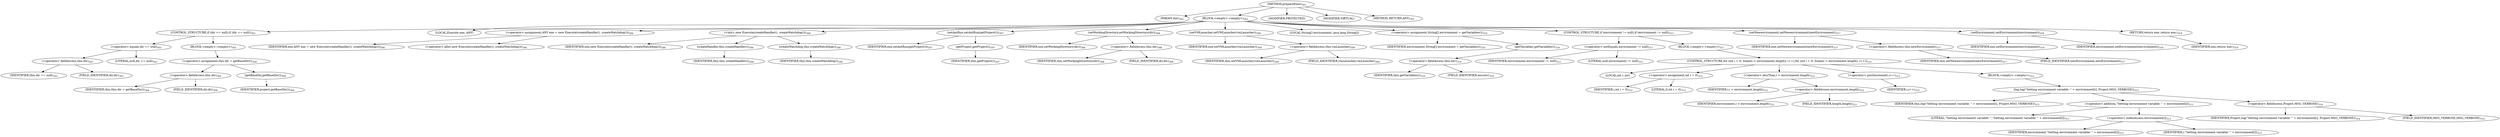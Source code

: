 digraph "prepareExec" {  
"484" [label = <(METHOD,prepareExec)<SUB>301</SUB>> ]
"31" [label = <(PARAM,this)<SUB>301</SUB>> ]
"485" [label = <(BLOCK,&lt;empty&gt;,&lt;empty&gt;)<SUB>301</SUB>> ]
"486" [label = <(CONTROL_STRUCTURE,if (dir == null),if (dir == null))<SUB>303</SUB>> ]
"487" [label = <(&lt;operator&gt;.equals,dir == null)<SUB>303</SUB>> ]
"488" [label = <(&lt;operator&gt;.fieldAccess,this.dir)<SUB>303</SUB>> ]
"489" [label = <(IDENTIFIER,this,dir == null)<SUB>303</SUB>> ]
"490" [label = <(FIELD_IDENTIFIER,dir,dir)<SUB>303</SUB>> ]
"491" [label = <(LITERAL,null,dir == null)<SUB>303</SUB>> ]
"492" [label = <(BLOCK,&lt;empty&gt;,&lt;empty&gt;)<SUB>303</SUB>> ]
"493" [label = <(&lt;operator&gt;.assignment,this.dir = getBaseDir())<SUB>304</SUB>> ]
"494" [label = <(&lt;operator&gt;.fieldAccess,this.dir)<SUB>304</SUB>> ]
"495" [label = <(IDENTIFIER,this,this.dir = getBaseDir())<SUB>304</SUB>> ]
"496" [label = <(FIELD_IDENTIFIER,dir,dir)<SUB>304</SUB>> ]
"497" [label = <(getBaseDir,getBaseDir())<SUB>304</SUB>> ]
"498" [label = <(IDENTIFIER,project,getBaseDir())<SUB>304</SUB>> ]
"34" [label = <(LOCAL,Execute exe: ANY)> ]
"499" [label = <(&lt;operator&gt;.assignment,ANY exe = new Execute(createHandler(), createWatchdog()))<SUB>306</SUB>> ]
"500" [label = <(IDENTIFIER,exe,ANY exe = new Execute(createHandler(), createWatchdog()))<SUB>306</SUB>> ]
"501" [label = <(&lt;operator&gt;.alloc,new Execute(createHandler(), createWatchdog()))<SUB>306</SUB>> ]
"502" [label = <(&lt;init&gt;,new Execute(createHandler(), createWatchdog()))<SUB>306</SUB>> ]
"33" [label = <(IDENTIFIER,exe,new Execute(createHandler(), createWatchdog()))<SUB>306</SUB>> ]
"503" [label = <(createHandler,this.createHandler())<SUB>306</SUB>> ]
"30" [label = <(IDENTIFIER,this,this.createHandler())<SUB>306</SUB>> ]
"504" [label = <(createWatchdog,this.createWatchdog())<SUB>306</SUB>> ]
"32" [label = <(IDENTIFIER,this,this.createWatchdog())<SUB>306</SUB>> ]
"505" [label = <(setAntRun,setAntRun(getProject()))<SUB>307</SUB>> ]
"506" [label = <(IDENTIFIER,exe,setAntRun(getProject()))<SUB>307</SUB>> ]
"507" [label = <(getProject,getProject())<SUB>307</SUB>> ]
"35" [label = <(IDENTIFIER,this,getProject())<SUB>307</SUB>> ]
"508" [label = <(setWorkingDirectory,setWorkingDirectory(dir))<SUB>308</SUB>> ]
"509" [label = <(IDENTIFIER,exe,setWorkingDirectory(dir))<SUB>308</SUB>> ]
"510" [label = <(&lt;operator&gt;.fieldAccess,this.dir)<SUB>308</SUB>> ]
"511" [label = <(IDENTIFIER,this,setWorkingDirectory(dir))<SUB>308</SUB>> ]
"512" [label = <(FIELD_IDENTIFIER,dir,dir)<SUB>308</SUB>> ]
"513" [label = <(setVMLauncher,setVMLauncher(vmLauncher))<SUB>309</SUB>> ]
"514" [label = <(IDENTIFIER,exe,setVMLauncher(vmLauncher))<SUB>309</SUB>> ]
"515" [label = <(&lt;operator&gt;.fieldAccess,this.vmLauncher)<SUB>309</SUB>> ]
"516" [label = <(IDENTIFIER,this,setVMLauncher(vmLauncher))<SUB>309</SUB>> ]
"517" [label = <(FIELD_IDENTIFIER,vmLauncher,vmLauncher)<SUB>309</SUB>> ]
"518" [label = <(LOCAL,String[] environment: java.lang.String[])> ]
"519" [label = <(&lt;operator&gt;.assignment,String[] environment = getVariables())<SUB>310</SUB>> ]
"520" [label = <(IDENTIFIER,environment,String[] environment = getVariables())<SUB>310</SUB>> ]
"521" [label = <(getVariables,getVariables())<SUB>310</SUB>> ]
"522" [label = <(&lt;operator&gt;.fieldAccess,this.env)<SUB>310</SUB>> ]
"523" [label = <(IDENTIFIER,this,getVariables())<SUB>310</SUB>> ]
"524" [label = <(FIELD_IDENTIFIER,env,env)<SUB>310</SUB>> ]
"525" [label = <(CONTROL_STRUCTURE,if (environment != null),if (environment != null))<SUB>311</SUB>> ]
"526" [label = <(&lt;operator&gt;.notEquals,environment != null)<SUB>311</SUB>> ]
"527" [label = <(IDENTIFIER,environment,environment != null)<SUB>311</SUB>> ]
"528" [label = <(LITERAL,null,environment != null)<SUB>311</SUB>> ]
"529" [label = <(BLOCK,&lt;empty&gt;,&lt;empty&gt;)<SUB>311</SUB>> ]
"530" [label = <(CONTROL_STRUCTURE,for (int i = 0; Some(i &lt; environment.length); i++),for (int i = 0; Some(i &lt; environment.length); i++))<SUB>312</SUB>> ]
"531" [label = <(LOCAL,int i: int)> ]
"532" [label = <(&lt;operator&gt;.assignment,int i = 0)<SUB>312</SUB>> ]
"533" [label = <(IDENTIFIER,i,int i = 0)<SUB>312</SUB>> ]
"534" [label = <(LITERAL,0,int i = 0)<SUB>312</SUB>> ]
"535" [label = <(&lt;operator&gt;.lessThan,i &lt; environment.length)<SUB>312</SUB>> ]
"536" [label = <(IDENTIFIER,i,i &lt; environment.length)<SUB>312</SUB>> ]
"537" [label = <(&lt;operator&gt;.fieldAccess,environment.length)<SUB>312</SUB>> ]
"538" [label = <(IDENTIFIER,environment,i &lt; environment.length)<SUB>312</SUB>> ]
"539" [label = <(FIELD_IDENTIFIER,length,length)<SUB>312</SUB>> ]
"540" [label = <(&lt;operator&gt;.postIncrement,i++)<SUB>312</SUB>> ]
"541" [label = <(IDENTIFIER,i,i++)<SUB>312</SUB>> ]
"542" [label = <(BLOCK,&lt;empty&gt;,&lt;empty&gt;)<SUB>312</SUB>> ]
"543" [label = <(log,log(&quot;Setting environment variable: &quot; + environment[i], Project.MSG_VERBOSE))<SUB>313</SUB>> ]
"36" [label = <(IDENTIFIER,this,log(&quot;Setting environment variable: &quot; + environment[i], Project.MSG_VERBOSE))<SUB>313</SUB>> ]
"544" [label = <(&lt;operator&gt;.addition,&quot;Setting environment variable: &quot; + environment[i])<SUB>313</SUB>> ]
"545" [label = <(LITERAL,&quot;Setting environment variable: &quot;,&quot;Setting environment variable: &quot; + environment[i])<SUB>313</SUB>> ]
"546" [label = <(&lt;operator&gt;.indexAccess,environment[i])<SUB>313</SUB>> ]
"547" [label = <(IDENTIFIER,environment,&quot;Setting environment variable: &quot; + environment[i])<SUB>313</SUB>> ]
"548" [label = <(IDENTIFIER,i,&quot;Setting environment variable: &quot; + environment[i])<SUB>313</SUB>> ]
"549" [label = <(&lt;operator&gt;.fieldAccess,Project.MSG_VERBOSE)<SUB>314</SUB>> ]
"550" [label = <(IDENTIFIER,Project,log(&quot;Setting environment variable: &quot; + environment[i], Project.MSG_VERBOSE))<SUB>314</SUB>> ]
"551" [label = <(FIELD_IDENTIFIER,MSG_VERBOSE,MSG_VERBOSE)<SUB>314</SUB>> ]
"552" [label = <(setNewenvironment,setNewenvironment(newEnvironment))<SUB>317</SUB>> ]
"553" [label = <(IDENTIFIER,exe,setNewenvironment(newEnvironment))<SUB>317</SUB>> ]
"554" [label = <(&lt;operator&gt;.fieldAccess,this.newEnvironment)<SUB>317</SUB>> ]
"555" [label = <(IDENTIFIER,this,setNewenvironment(newEnvironment))<SUB>317</SUB>> ]
"556" [label = <(FIELD_IDENTIFIER,newEnvironment,newEnvironment)<SUB>317</SUB>> ]
"557" [label = <(setEnvironment,setEnvironment(environment))<SUB>318</SUB>> ]
"558" [label = <(IDENTIFIER,exe,setEnvironment(environment))<SUB>318</SUB>> ]
"559" [label = <(IDENTIFIER,environment,setEnvironment(environment))<SUB>318</SUB>> ]
"560" [label = <(RETURN,return exe;,return exe;)<SUB>319</SUB>> ]
"561" [label = <(IDENTIFIER,exe,return exe;)<SUB>319</SUB>> ]
"562" [label = <(MODIFIER,PROTECTED)> ]
"563" [label = <(MODIFIER,VIRTUAL)> ]
"564" [label = <(METHOD_RETURN,ANY)<SUB>301</SUB>> ]
  "484" -> "31" 
  "484" -> "485" 
  "484" -> "562" 
  "484" -> "563" 
  "484" -> "564" 
  "485" -> "486" 
  "485" -> "34" 
  "485" -> "499" 
  "485" -> "502" 
  "485" -> "505" 
  "485" -> "508" 
  "485" -> "513" 
  "485" -> "518" 
  "485" -> "519" 
  "485" -> "525" 
  "485" -> "552" 
  "485" -> "557" 
  "485" -> "560" 
  "486" -> "487" 
  "486" -> "492" 
  "487" -> "488" 
  "487" -> "491" 
  "488" -> "489" 
  "488" -> "490" 
  "492" -> "493" 
  "493" -> "494" 
  "493" -> "497" 
  "494" -> "495" 
  "494" -> "496" 
  "497" -> "498" 
  "499" -> "500" 
  "499" -> "501" 
  "502" -> "33" 
  "502" -> "503" 
  "502" -> "504" 
  "503" -> "30" 
  "504" -> "32" 
  "505" -> "506" 
  "505" -> "507" 
  "507" -> "35" 
  "508" -> "509" 
  "508" -> "510" 
  "510" -> "511" 
  "510" -> "512" 
  "513" -> "514" 
  "513" -> "515" 
  "515" -> "516" 
  "515" -> "517" 
  "519" -> "520" 
  "519" -> "521" 
  "521" -> "522" 
  "522" -> "523" 
  "522" -> "524" 
  "525" -> "526" 
  "525" -> "529" 
  "526" -> "527" 
  "526" -> "528" 
  "529" -> "530" 
  "530" -> "531" 
  "530" -> "532" 
  "530" -> "535" 
  "530" -> "540" 
  "530" -> "542" 
  "532" -> "533" 
  "532" -> "534" 
  "535" -> "536" 
  "535" -> "537" 
  "537" -> "538" 
  "537" -> "539" 
  "540" -> "541" 
  "542" -> "543" 
  "543" -> "36" 
  "543" -> "544" 
  "543" -> "549" 
  "544" -> "545" 
  "544" -> "546" 
  "546" -> "547" 
  "546" -> "548" 
  "549" -> "550" 
  "549" -> "551" 
  "552" -> "553" 
  "552" -> "554" 
  "554" -> "555" 
  "554" -> "556" 
  "557" -> "558" 
  "557" -> "559" 
  "560" -> "561" 
}
